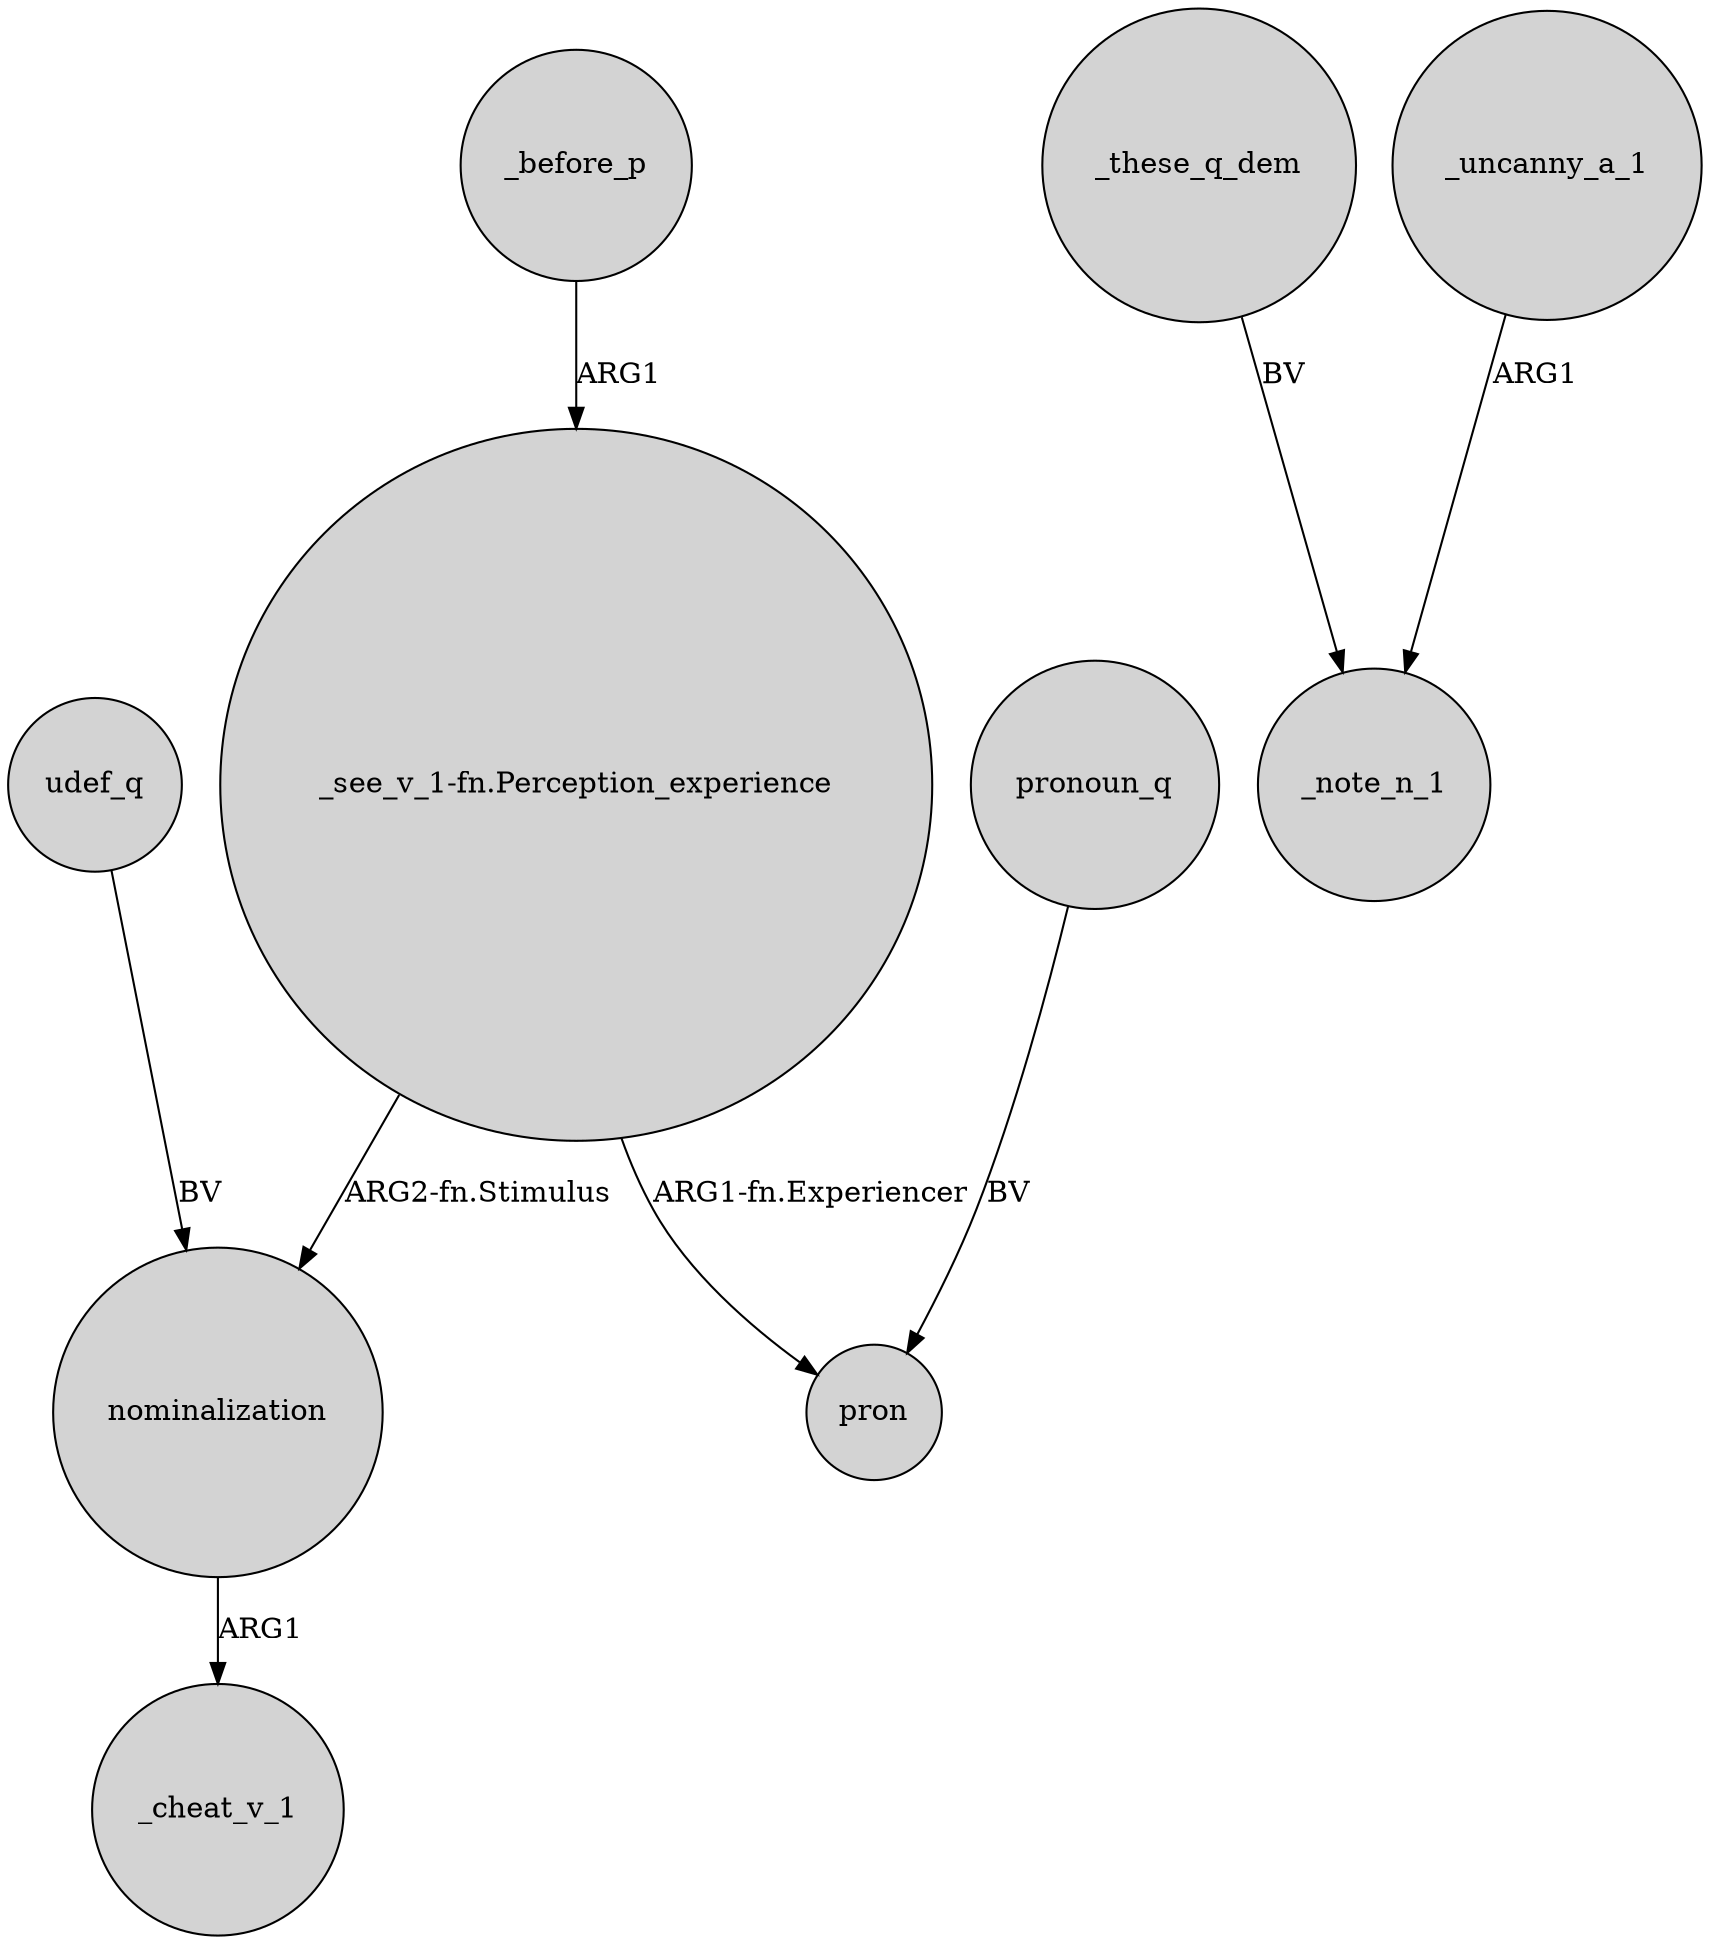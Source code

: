 digraph {
	node [shape=circle style=filled]
	"_see_v_1-fn.Perception_experience" -> nominalization [label="ARG2-fn.Stimulus"]
	"_see_v_1-fn.Perception_experience" -> pron [label="ARG1-fn.Experiencer"]
	_these_q_dem -> _note_n_1 [label=BV]
	_uncanny_a_1 -> _note_n_1 [label=ARG1]
	nominalization -> _cheat_v_1 [label=ARG1]
	_before_p -> "_see_v_1-fn.Perception_experience" [label=ARG1]
	udef_q -> nominalization [label=BV]
	pronoun_q -> pron [label=BV]
}
